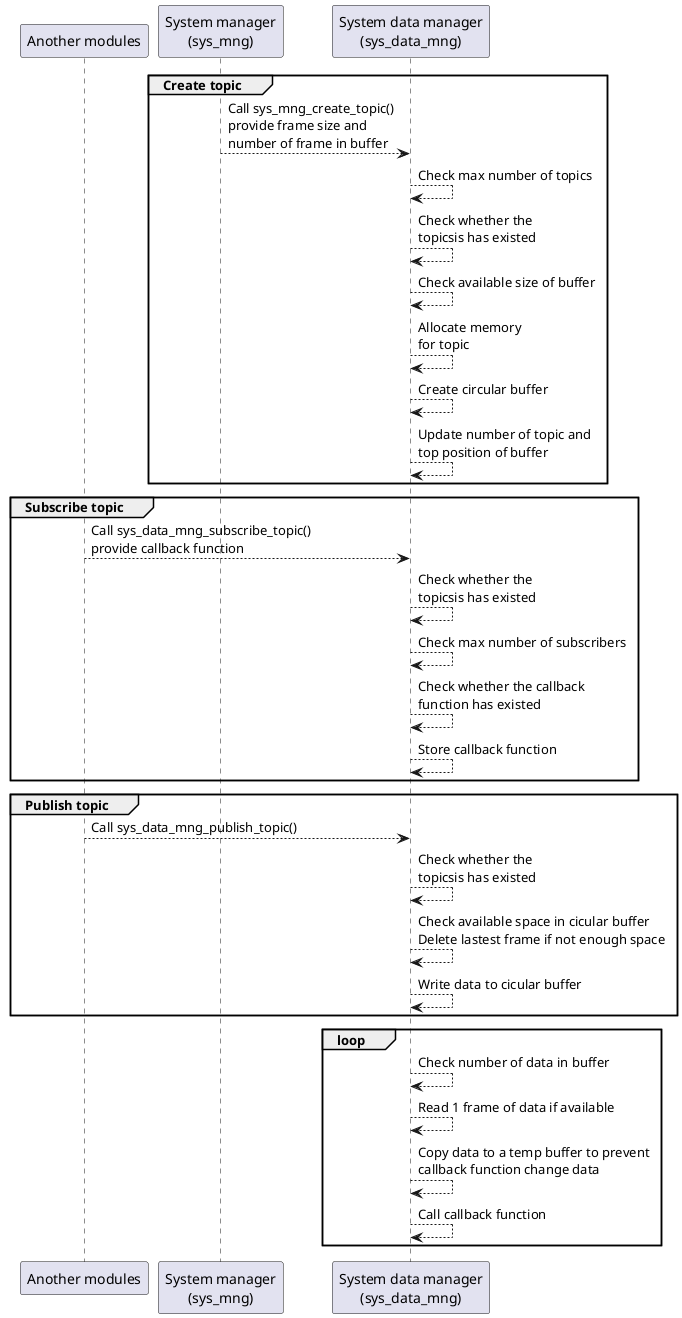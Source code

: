 @startuml

participant ANOTHER as "Another modules"
participant SYS_MNG as "System manager\n(sys_mng)"
participant SYS_DATA_MNG as "System data manager\n(sys_data_mng)"

group Create topic
  SYS_MNG       --> SYS_DATA_MNG: Call sys_mng_create_topic()\nprovide frame size and\nnumber of frame in buffer
  SYS_DATA_MNG  --> SYS_DATA_MNG: Check max number of topics
  SYS_DATA_MNG  --> SYS_DATA_MNG: Check whether the\ntopicsis has existed
  SYS_DATA_MNG  --> SYS_DATA_MNG: Check available size of buffer
  SYS_DATA_MNG  --> SYS_DATA_MNG: Allocate memory\nfor topic
  SYS_DATA_MNG  --> SYS_DATA_MNG: Create circular buffer
  SYS_DATA_MNG  --> SYS_DATA_MNG: Update number of topic and\ntop position of buffer
end

group Subscribe topic
  ANOTHER       --> SYS_DATA_MNG: Call sys_data_mng_subscribe_topic()\nprovide callback function
  SYS_DATA_MNG  --> SYS_DATA_MNG: Check whether the\ntopicsis has existed
  SYS_DATA_MNG  --> SYS_DATA_MNG: Check max number of subscribers
  SYS_DATA_MNG  --> SYS_DATA_MNG: Check whether the callback\nfunction has existed
  SYS_DATA_MNG  --> SYS_DATA_MNG: Store callback function
end

group Publish topic
  ANOTHER       --> SYS_DATA_MNG: Call sys_data_mng_publish_topic()
  SYS_DATA_MNG  --> SYS_DATA_MNG: Check whether the\ntopicsis has existed
  SYS_DATA_MNG  --> SYS_DATA_MNG: Check available space in cicular buffer\nDelete lastest frame if not enough space
  SYS_DATA_MNG  --> SYS_DATA_MNG: Write data to cicular buffer
end

group loop
  SYS_DATA_MNG  --> SYS_DATA_MNG: Check number of data in buffer
  SYS_DATA_MNG  --> SYS_DATA_MNG: Read 1 frame of data if available
  SYS_DATA_MNG  --> SYS_DATA_MNG: Copy data to a temp buffer to prevent\ncallback function change data
  SYS_DATA_MNG  --> SYS_DATA_MNG: Call callback function
end

@enduml